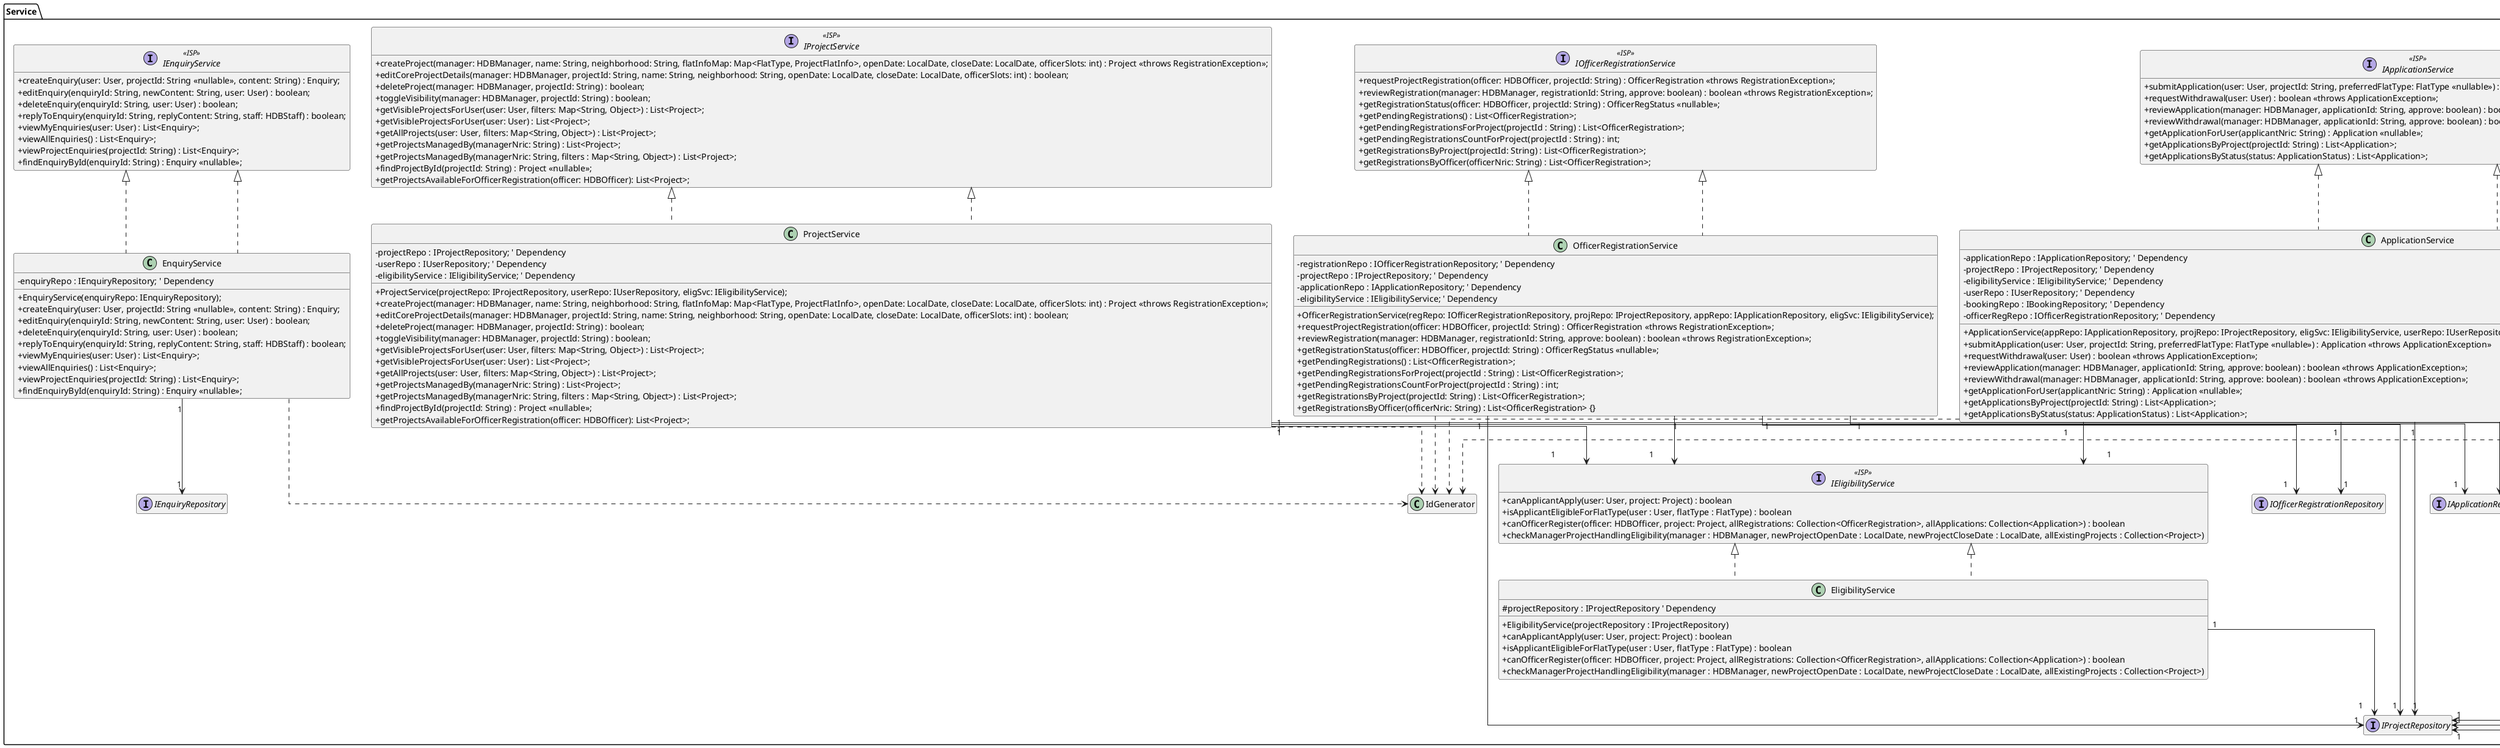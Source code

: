 @startuml services

' --- Settings ---
skinparam classAttributeIconSize 0
hide empty members
skinparam packageStyle rect
skinparam linetype ortho

' --- Service Layer ---
package Service <<Folder>> {
    interface IUserService <<ISP>> {
        + findUserById(nric: String) : User <<nullable>>
        + findUserNames(nrics: Collection<String>) : Map<String, String>
    }

    class UserService implements IUserService {
        - userRepository : IUserRepository ' Dependency on Repository Interface
        + UserService(userRepository: IUserRepository)
        + findUserById(nric: String) : User <<nullable>>
        + findUserNames(nrics: Collection<String>) : Map<String, String>
    }

    interface IAuthenticationService <<ISP>> {
        + login(nric: String, password: String) : User <<throws AuthenticationException>>
        + changePassword(user: User, newPassword: String) : boolean
        + registerApplicant(nric: String, name: String, age: int, maritalStatus MaritalStatus) : boolean <<throws AuthenticationException, DataAccessException>>
    }
    class AuthenticationService implements IAuthenticationService {
        - userRepository : IUserRepository ' Dependency on Repository Interface
        + AuthenticationService(userRepository: IUserRepository)
        + login(nric: String, password: String) : User <<throws AuthenticationException>>
        + changePassword(user: User, newPassword: String) : boolean <<throws WeakPasswordException, DataAccessException>>
        + registerApplicant(nric: String, name: String, age: int, maritalStatus MaritalStatus) : boolean <<throws AuthenticationException, DataAccessException>>
    }

    interface IBookingService <<ISP>> {
         + performBooking(officer: HDBOfficer, applicantNric: String, flatType: FlatType) : Booking <<throws BookingException>>
         + getBookingsByProject(projectId : String) : List<Booking> <<throws BookingException>>
    }
    class BookingService implements IBookingService {
        - applicationRepo : IApplicationRepository ' Dependency
        - projectRepo : IProjectRepository ' Dependency
        - bookingRepo : IBookingRepository ' Dependency
        - userRepo : IUserRepository ' Dependency
        + BookingService(appRepo: IApplicationRepository, projRepo: IProjectRepository, bookingRepo: IBookingRepository, userRepo: IUserRepository)
        + performBooking(officer: HDBOfficer, applicantNric: String, flatType: FlatType) : Booking <<throws BookingException>>
        + getBookingsByProject(projectId : String) : List<Booking> <<throws BookingException>>
    }

    interface IReceiptService <<ISP>> {
        + generateBookingReceipt(booking: Booking) : BookingReceiptInfo <<throws DataAccessException>>
    }
    class ReceiptService implements IReceiptService {
         - bookingRepo : IBookingRepository ' Dependency
         - userRepo : IUserRepository ' Dependency
         - projectRepo : IProjectRepository ' Dependency
        + ReceiptService(bookRepo: IBookingRepository, userRepo: IUserRepository, projRepo: IProjectRepository)
        + generateBookingReceipt(booking: Booking) : BookingReceiptInfo <<throws DataAccessException>>
    }

    interface IEligibilityService <<ISP>> {
         + canApplicantApply(user: User, project: Project) : boolean
         + isApplicantEligibleForFlatType(user : User, flatType : FlatType) : boolean
         + canOfficerRegister(officer: HDBOfficer, project: Project, allRegistrations: Collection<OfficerRegistration>, allApplications: Collection<Application>) : boolean
         + checkManagerProjectHandlingEligibility(manager : HDBManager, newProjectOpenDate : LocalDate, newProjectCloseDate : LocalDate, allExistingProjects : Collection<Project>)
     }
     class EligibilityService implements IEligibilityService {
         # projectRepository : IProjectRepository ' Dependency
         + EligibilityService(projectRepository : IProjectRepository)
         + canApplicantApply(user: User, project: Project) : boolean
         + isApplicantEligibleForFlatType(user : User, flatType : FlatType) : boolean
         + canOfficerRegister(officer: HDBOfficer, project: Project, allRegistrations: Collection<OfficerRegistration>, allApplications: Collection<Application>) : boolean
         + checkManagerProjectHandlingEligibility(manager : HDBManager, newProjectOpenDate : LocalDate, newProjectCloseDate : LocalDate, allExistingProjects : Collection<Project>)
     }

      interface IProjectService <<ISP>> {
        + createProject(manager: HDBManager, name: String, neighborhood: String, flatInfoMap: Map<FlatType, ProjectFlatInfo>, openDate: LocalDate, closeDate: LocalDate, officerSlots: int) : Project <<throws RegistrationException>>;
        + editCoreProjectDetails(manager: HDBManager, projectId: String, name: String, neighborhood: String, openDate: LocalDate, closeDate: LocalDate, officerSlots: int) : boolean;
        + deleteProject(manager: HDBManager, projectId: String) : boolean;
        + toggleVisibility(manager: HDBManager, projectId: String) : boolean;
        + getVisibleProjectsForUser(user: User, filters: Map<String, Object>) : List<Project>;
        + getVisibleProjectsForUser(user: User) : List<Project>;
        + getAllProjects(user: User, filters: Map<String, Object>) : List<Project>;
        + getProjectsManagedBy(managerNric: String) : List<Project>;
        + getProjectsManagedBy(managerNric: String, filters : Map<String, Object>) : List<Project>;
        + findProjectById(projectId: String) : Project <<nullable>>;
        + getProjectsAvailableForOfficerRegistration(officer: HDBOfficer): List<Project>;
    }

    class ProjectService implements IProjectService {
        - projectRepo : IProjectRepository; ' Dependency
        - userRepo : IUserRepository; ' Dependency
        - eligibilityService : IEligibilityService; ' Dependency
        + ProjectService(projectRepo: IProjectRepository, userRepo: IUserRepository, eligSvc: IEligibilityService);
        + createProject(manager: HDBManager, name: String, neighborhood: String, flatInfoMap: Map<FlatType, ProjectFlatInfo>, openDate: LocalDate, closeDate: LocalDate, officerSlots: int) : Project <<throws RegistrationException>>;
        + editCoreProjectDetails(manager: HDBManager, projectId: String, name: String, neighborhood: String, openDate: LocalDate, closeDate: LocalDate, officerSlots: int) : boolean;
        + deleteProject(manager: HDBManager, projectId: String) : boolean;
        + toggleVisibility(manager: HDBManager, projectId: String) : boolean;
        + getVisibleProjectsForUser(user: User, filters: Map<String, Object>) : List<Project>;
        + getVisibleProjectsForUser(user: User) : List<Project>;
        + getAllProjects(user: User, filters: Map<String, Object>) : List<Project>;
        + getProjectsManagedBy(managerNric: String) : List<Project>;
        + getProjectsManagedBy(managerNric: String, filters : Map<String, Object>) : List<Project>;
        + findProjectById(projectId: String) : Project <<nullable>>;
        + getProjectsAvailableForOfficerRegistration(officer: HDBOfficer): List<Project>;
    }

    interface IApplicationService <<ISP>> {
        + submitApplication(user: User, projectId: String, preferredFlatType: FlatType <<nullable>>) : Application <<throws ApplicationException>>
        + requestWithdrawal(user: User) : boolean <<throws ApplicationException>>;
        + reviewApplication(manager: HDBManager, applicationId: String, approve: boolean) : boolean <<throws ApplicationException>>;
        + reviewWithdrawal(manager: HDBManager, applicationId: String, approve: boolean) : boolean <<throws ApplicationException>>;
        + getApplicationForUser(applicantNric: String) : Application <<nullable>>;
        + getApplicationsByProject(projectId: String) : List<Application>;
        + getApplicationsByStatus(status: ApplicationStatus) : List<Application>;
    }
    class ApplicationService implements IApplicationService {
        - applicationRepo : IApplicationRepository; ' Dependency
        - projectRepo : IProjectRepository; ' Dependency
        - eligibilityService : IEligibilityService; ' Dependency
        - userRepo : IUserRepository; ' Dependency
        - bookingRepo : IBookingRepository; ' Dependency
        - officerRegRepo : IOfficerRegistrationRepository; ' Dependency
        + ApplicationService(appRepo: IApplicationRepository, projRepo: IProjectRepository, eligSvc: IEligibilityService, userRepo: IUserRepository, bookingRepo: IBookingRepository, officerRegRepo : IOfficerRegistrationRepository);
        + submitApplication(user: User, projectId: String, preferredFlatType: FlatType <<nullable>>) : Application <<throws ApplicationException>>
        + requestWithdrawal(user: User) : boolean <<throws ApplicationException>>;
        + reviewApplication(manager: HDBManager, applicationId: String, approve: boolean) : boolean <<throws ApplicationException>>;
        + reviewWithdrawal(manager: HDBManager, applicationId: String, approve: boolean) : boolean <<throws ApplicationException>>;
        + getApplicationForUser(applicantNric: String) : Application <<nullable>>;
        + getApplicationsByProject(projectId: String) : List<Application>;
        + getApplicationsByStatus(status: ApplicationStatus) : List<Application>;
    }

    interface IOfficerRegistrationService <<ISP>> {
        + requestProjectRegistration(officer: HDBOfficer, projectId: String) : OfficerRegistration <<throws RegistrationException>>;
        + reviewRegistration(manager: HDBManager, registrationId: String, approve: boolean) : boolean <<throws RegistrationException>>;
        + getRegistrationStatus(officer: HDBOfficer, projectId: String) : OfficerRegStatus <<nullable>>;
        + getPendingRegistrations() : List<OfficerRegistration>;
        + getPendingRegistrationsForProject(projectId : String) : List<OfficerRegistration>;
        + getPendingRegistrationsCountForProject(projectId : String) : int;
        + getRegistrationsByProject(projectId: String) : List<OfficerRegistration>;
        + getRegistrationsByOfficer(officerNric: String) : List<OfficerRegistration>;
    }
    class OfficerRegistrationService implements IOfficerRegistrationService {
        - registrationRepo : IOfficerRegistrationRepository; ' Dependency
        - projectRepo : IProjectRepository; ' Dependency
        - applicationRepo : IApplicationRepository; ' Dependency
        - eligibilityService : IEligibilityService; ' Dependency
        + OfficerRegistrationService(regRepo: IOfficerRegistrationRepository, projRepo: IProjectRepository, appRepo: IApplicationRepository, eligSvc: IEligibilityService);
        + requestProjectRegistration(officer: HDBOfficer, projectId: String) : OfficerRegistration <<throws RegistrationException>>;
        + reviewRegistration(manager: HDBManager, registrationId: String, approve: boolean) : boolean <<throws RegistrationException>>;
        + getRegistrationStatus(officer: HDBOfficer, projectId: String) : OfficerRegStatus <<nullable>>;
        + getPendingRegistrations() : List<OfficerRegistration>;
        + getPendingRegistrationsForProject(projectId : String) : List<OfficerRegistration>;
        + getPendingRegistrationsCountForProject(projectId : String) : int;
        + getRegistrationsByProject(projectId: String) : List<OfficerRegistration>;
        + getRegistrationsByOfficer(officerNric: String) : List<OfficerRegistration> {}
    }

    interface IEnquiryService <<ISP>> {
        + createEnquiry(user: User, projectId: String <<nullable>>, content: String) : Enquiry;
        + editEnquiry(enquiryId: String, newContent: String, user: User) : boolean;
        + deleteEnquiry(enquiryId: String, user: User) : boolean;
        + replyToEnquiry(enquiryId: String, replyContent: String, staff: HDBStaff) : boolean;
        + viewMyEnquiries(user: User) : List<Enquiry>;
        + viewAllEnquiries() : List<Enquiry>;
        + viewProjectEnquiries(projectId: String) : List<Enquiry>;
        + findEnquiryById(enquiryId: String) : Enquiry <<nullable>>;
    }
    class EnquiryService implements IEnquiryService {
        - enquiryRepo : IEnquiryRepository; ' Dependency
        + EnquiryService(enquiryRepo: IEnquiryRepository);
        + createEnquiry(user: User, projectId: String <<nullable>>, content: String) : Enquiry;
        + editEnquiry(enquiryId: String, newContent: String, user: User) : boolean;
        + deleteEnquiry(enquiryId: String, user: User) : boolean;
        + replyToEnquiry(enquiryId: String, replyContent: String, staff: HDBStaff) : boolean;
        + viewMyEnquiries(user: User) : List<Enquiry>;
        + viewAllEnquiries() : List<Enquiry>;
        + viewProjectEnquiries(projectId: String) : List<Enquiry>;
        + findEnquiryById(enquiryId: String) : Enquiry <<nullable>>;
    }

     interface IReportService <<ISP>> {
        + generateBookingReport(filters: Map<String, String>) : String;
     }
     class ReportService implements IReportService {
         - bookingRepo : IBookingRepository; ' Dependency
         - projectRepo : IProjectRepository; ' Dependency
         - userRepo : IUserRepository; ' Dependency
         + ReportService(bookRepo: IBookingRepository, projRepo: IProjectRepository, userRepo: IUserRepository);
         + generateBookingReport(filters: Map<String, String>) : String;
     }

    ' --- Utility Classes ---
    class PasswordUtil
    class IdGenerator

    ' --- Repository Interfaces ---
    interface IUserRepository
    interface IProjectRepository
    interface IApplicationRepository
    interface IBookingRepository
    interface IOfficerRegistrationRepository
    interface IEnquiryRepository

    ' --- Relationships ---

    ' Implementation (Realization)
    IUserService <|.. UserService
    IAuthenticationService <|.. AuthenticationService
    IBookingService <|.. BookingService
    IReceiptService <|.. ReceiptService
    IEligibilityService <|.. EligibilityService
    IProjectService <|.. ProjectService
    IApplicationService <|.. ApplicationService
    IOfficerRegistrationService <|.. OfficerRegistrationService
    IEnquiryService <|.. EnquiryService
    IReportService <|.. ReportService

    ' Associations (Services holding references -> 1..1)
    UserService "1" --> "1" IUserRepository
    AuthenticationService "1" --> "1" IUserRepository
    ProjectService "1" --> "1" IProjectRepository
    ProjectService "1" --> "1" IUserRepository
    ProjectService "1" --> "1" IEligibilityService
    ApplicationService "1" --> "1" IApplicationRepository
    ApplicationService "1" --> "1" IProjectRepository
    ApplicationService "1" --> "1" IUserRepository
    ApplicationService "1" --> "1" IBookingRepository
    ApplicationService "1" --> "1" IOfficerRegistrationRepository
    ApplicationService "1" --> "1" IEligibilityService
    BookingService "1" --> "1" IApplicationRepository
    BookingService "1" --> "1" IProjectRepository
    BookingService "1" --> "1" IBookingRepository
    BookingService "1" --> "1" IUserRepository
    ReceiptService "1" --> "1" IBookingRepository
    ReceiptService "1" --> "1" IUserRepository
    ReceiptService "1" --> "1" IProjectRepository
    OfficerRegistrationService "1" --> "1" IOfficerRegistrationRepository
    OfficerRegistrationService "1" --> "1" IProjectRepository
    OfficerRegistrationService "1" --> "1" IApplicationRepository
    OfficerRegistrationService "1" --> "1" IEligibilityService
    EnquiryService "1" --> "1" IEnquiryRepository
    EligibilityService "1" --> "1" IProjectRepository
    ReportService "1" --> "1" IBookingRepository
    ReportService "1" --> "1" IProjectRepository
    ReportService "1" --> "1" IUserRepository

    ' Dependencies
    AuthenticationService ..> PasswordUtil
    ProjectService ..> IdGenerator
    ApplicationService ..> IdGenerator
    BookingService ..> IdGenerator
    OfficerRegistrationService ..> IdGenerator
    EnquiryService ..> IdGenerator

}
@enduml